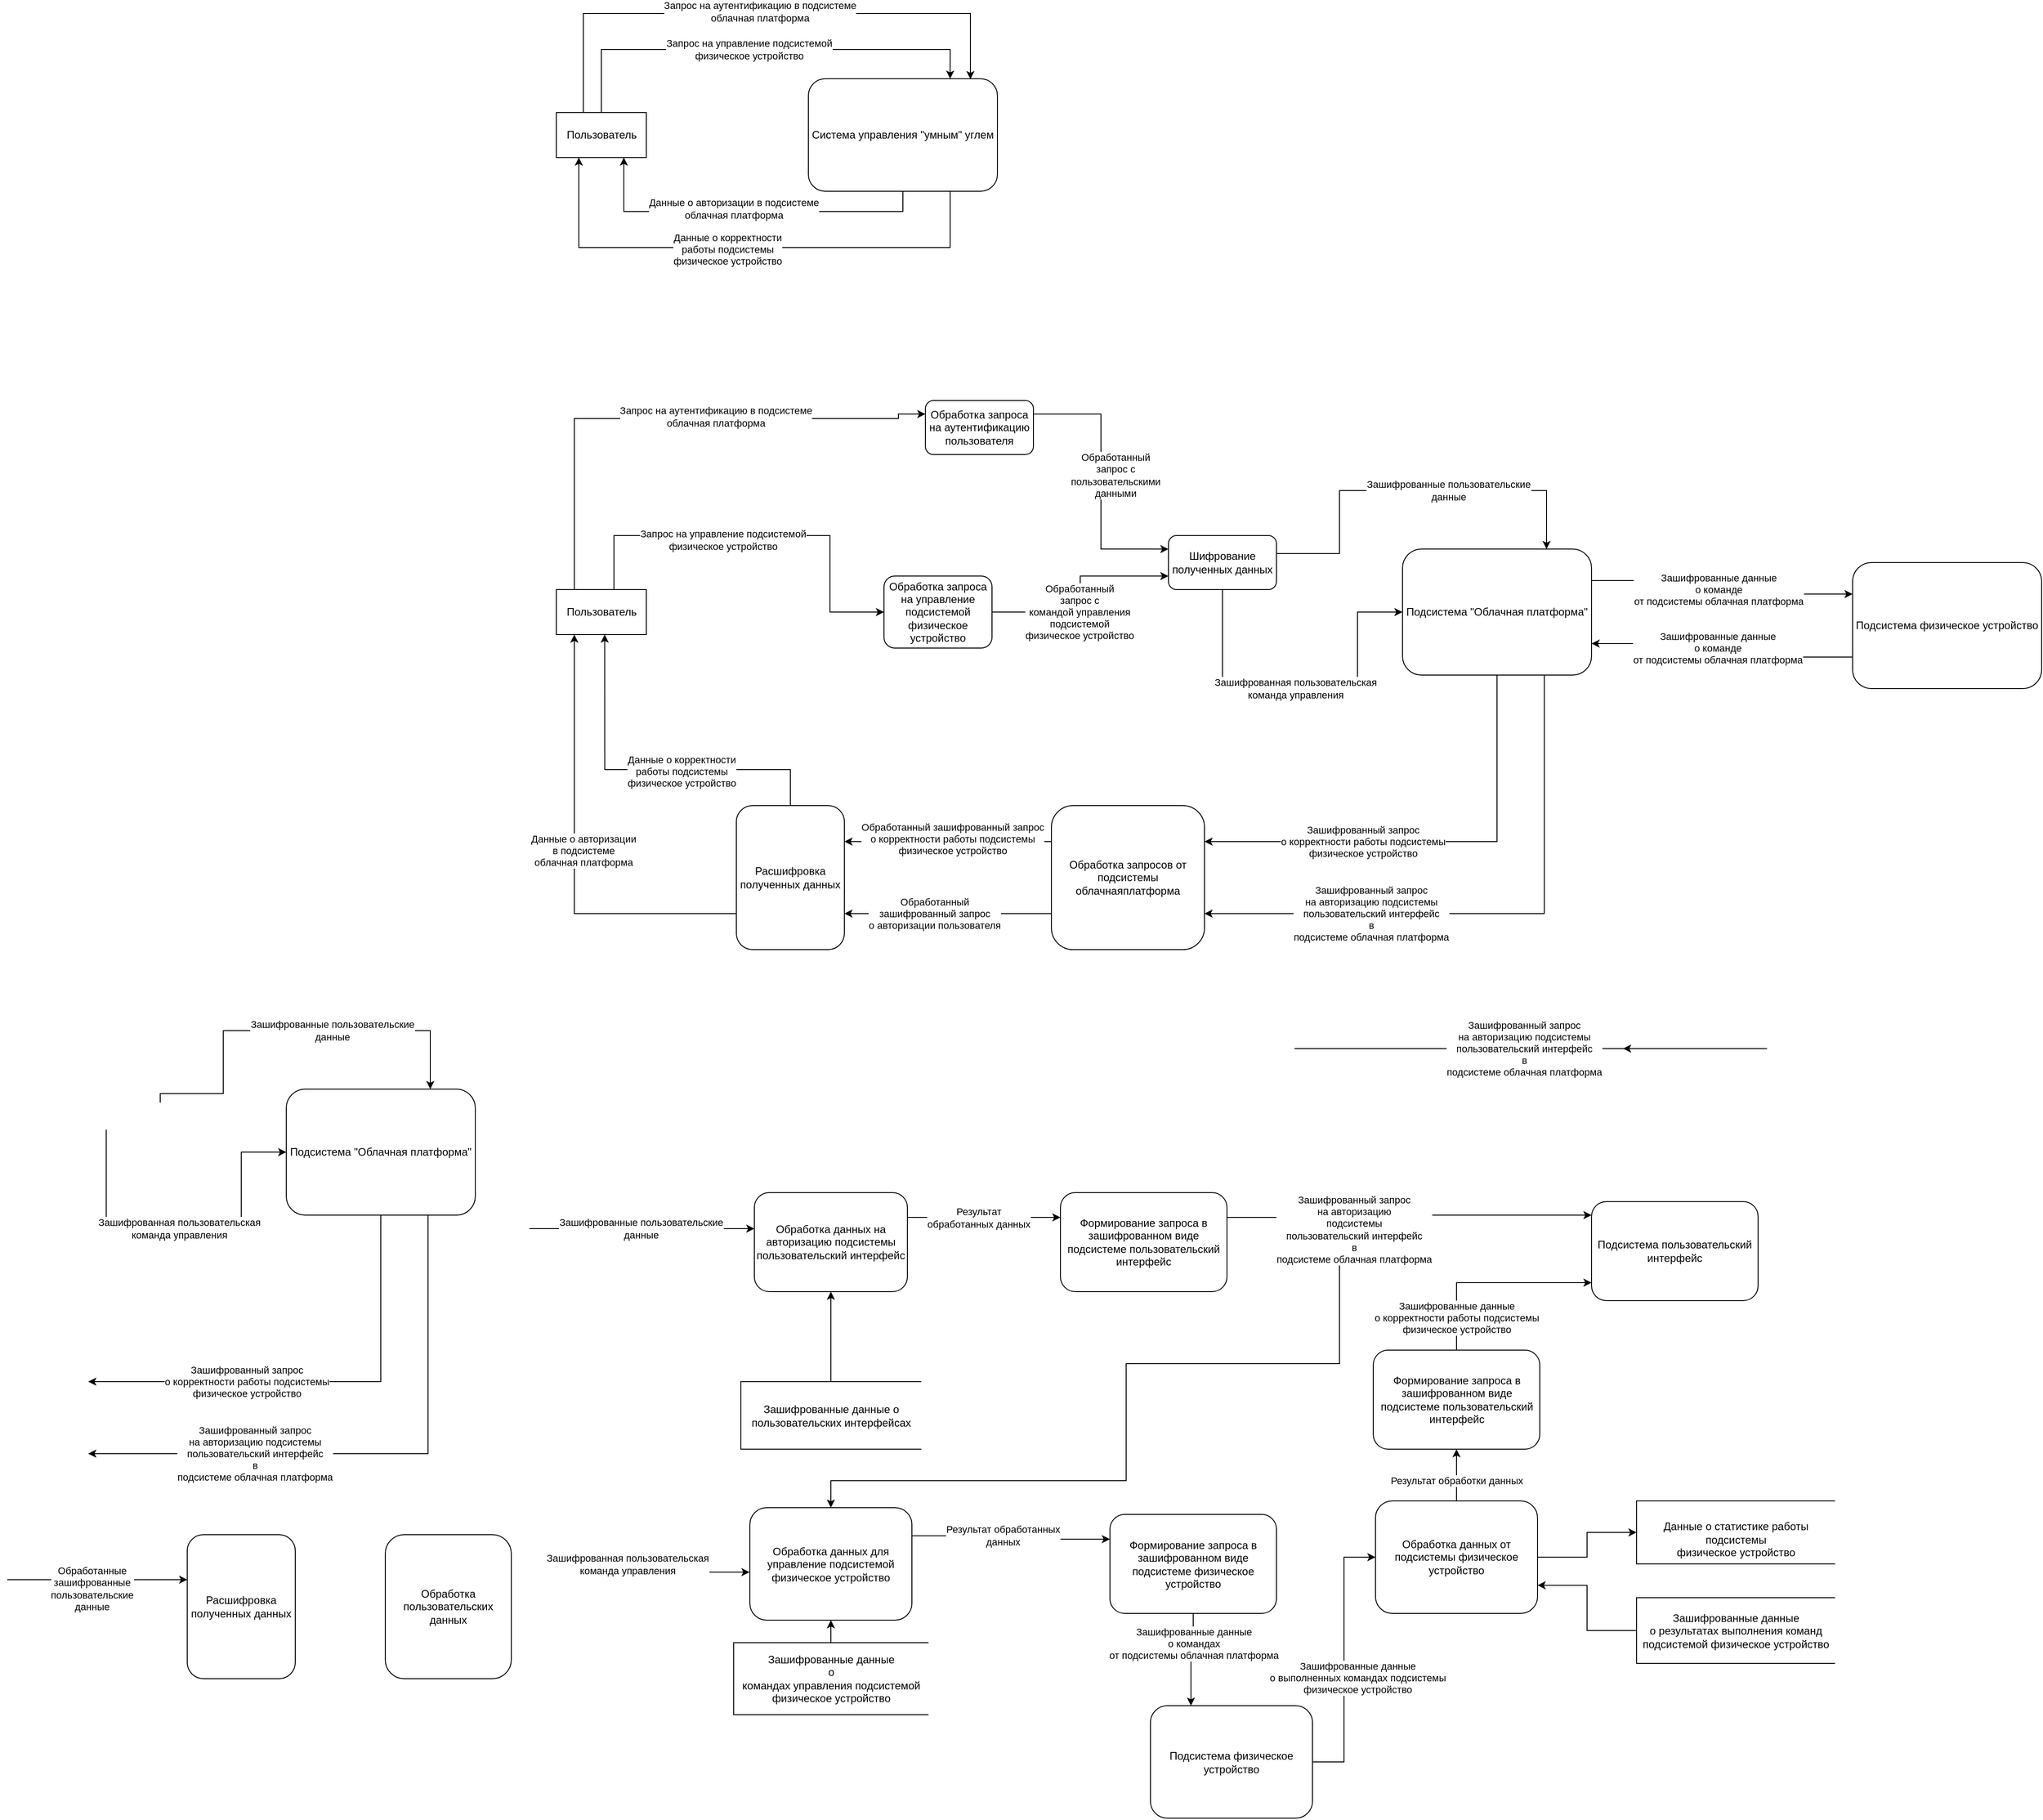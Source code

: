 <mxfile version="15.4.1" type="github">
  <diagram id="vhliZv-0oFF0x9eHAfwW" name="Page-1">
    <mxGraphModel dx="4022" dy="1340" grid="1" gridSize="10" guides="1" tooltips="1" connect="1" arrows="1" fold="1" page="1" pageScale="1" pageWidth="827" pageHeight="1169" math="0" shadow="0">
      <root>
        <mxCell id="0" />
        <mxCell id="1" parent="0" />
        <mxCell id="uNSG5E5gWwTWy8iNkXtj-1" value="Пользователь" style="html=1;dashed=0;whitespace=wrap;" vertex="1" parent="1">
          <mxGeometry x="50" y="220" width="100" height="50" as="geometry" />
        </mxCell>
        <mxCell id="uNSG5E5gWwTWy8iNkXtj-2" value="Система управления &quot;умным&quot; углем" style="rounded=1;whiteSpace=wrap;html=1;" vertex="1" parent="1">
          <mxGeometry x="330" y="182.5" width="210" height="125" as="geometry" />
        </mxCell>
        <mxCell id="uNSG5E5gWwTWy8iNkXtj-3" value="" style="endArrow=classic;html=1;rounded=0;edgeStyle=orthogonalEdgeStyle;exitX=0.5;exitY=0;exitDx=0;exitDy=0;" edge="1" parent="1" source="uNSG5E5gWwTWy8iNkXtj-1">
          <mxGeometry width="50" height="50" relative="1" as="geometry">
            <mxPoint x="210" y="150" as="sourcePoint" />
            <mxPoint x="510" y="183" as="targetPoint" />
            <Array as="points">
              <mxPoint x="80" y="220" />
              <mxPoint x="80" y="110" />
              <mxPoint x="510" y="110" />
              <mxPoint x="510" y="183" />
            </Array>
          </mxGeometry>
        </mxCell>
        <mxCell id="uNSG5E5gWwTWy8iNkXtj-4" value="&lt;div&gt;Запрос на аутентификацию в подсистеме&lt;/div&gt;&lt;div&gt;облачная платформа&lt;br&gt;&lt;/div&gt;" style="edgeLabel;html=1;align=center;verticalAlign=middle;resizable=0;points=[];" vertex="1" connectable="0" parent="uNSG5E5gWwTWy8iNkXtj-3">
          <mxGeometry x="0.028" y="2" relative="1" as="geometry">
            <mxPoint as="offset" />
          </mxGeometry>
        </mxCell>
        <mxCell id="uNSG5E5gWwTWy8iNkXtj-5" value="" style="endArrow=classic;html=1;rounded=0;edgeStyle=orthogonalEdgeStyle;exitX=0.5;exitY=0;exitDx=0;exitDy=0;entryX=0.75;entryY=0;entryDx=0;entryDy=0;" edge="1" parent="1" source="uNSG5E5gWwTWy8iNkXtj-1" target="uNSG5E5gWwTWy8iNkXtj-2">
          <mxGeometry width="50" height="50" relative="1" as="geometry">
            <mxPoint x="180" y="390" as="sourcePoint" />
            <mxPoint x="230" y="340" as="targetPoint" />
            <Array as="points">
              <mxPoint x="100" y="150" />
              <mxPoint x="488" y="150" />
            </Array>
          </mxGeometry>
        </mxCell>
        <mxCell id="uNSG5E5gWwTWy8iNkXtj-6" value="&lt;div&gt;Запрос на управление подсистемой &lt;br&gt;&lt;/div&gt;&lt;div&gt;физическое устройство&lt;br&gt;&lt;/div&gt;" style="edgeLabel;html=1;align=center;verticalAlign=middle;resizable=0;points=[];" vertex="1" connectable="0" parent="uNSG5E5gWwTWy8iNkXtj-5">
          <mxGeometry x="-0.047" relative="1" as="geometry">
            <mxPoint as="offset" />
          </mxGeometry>
        </mxCell>
        <mxCell id="uNSG5E5gWwTWy8iNkXtj-7" value="" style="endArrow=classic;html=1;rounded=0;edgeStyle=orthogonalEdgeStyle;exitX=0.5;exitY=1;exitDx=0;exitDy=0;entryX=0.75;entryY=1;entryDx=0;entryDy=0;" edge="1" parent="1" source="uNSG5E5gWwTWy8iNkXtj-2" target="uNSG5E5gWwTWy8iNkXtj-1">
          <mxGeometry width="50" height="50" relative="1" as="geometry">
            <mxPoint x="230" y="390" as="sourcePoint" />
            <mxPoint x="280" y="340" as="targetPoint" />
            <Array as="points">
              <mxPoint x="435" y="330" />
              <mxPoint x="125" y="330" />
            </Array>
          </mxGeometry>
        </mxCell>
        <mxCell id="uNSG5E5gWwTWy8iNkXtj-8" value="&lt;div&gt;Данные о авторизации в подсистеме&lt;/div&gt;&lt;div&gt;облачная платформа&lt;br&gt; &lt;/div&gt;" style="edgeLabel;html=1;align=center;verticalAlign=middle;resizable=0;points=[];" vertex="1" connectable="0" parent="uNSG5E5gWwTWy8iNkXtj-7">
          <mxGeometry x="0.073" y="-3" relative="1" as="geometry">
            <mxPoint as="offset" />
          </mxGeometry>
        </mxCell>
        <mxCell id="uNSG5E5gWwTWy8iNkXtj-9" value="" style="endArrow=classic;html=1;rounded=0;edgeStyle=orthogonalEdgeStyle;entryX=0.25;entryY=1;entryDx=0;entryDy=0;exitX=0.75;exitY=1;exitDx=0;exitDy=0;" edge="1" parent="1" source="uNSG5E5gWwTWy8iNkXtj-2" target="uNSG5E5gWwTWy8iNkXtj-1">
          <mxGeometry width="50" height="50" relative="1" as="geometry">
            <mxPoint x="300" y="430" as="sourcePoint" />
            <mxPoint x="350" y="380" as="targetPoint" />
            <Array as="points">
              <mxPoint x="488" y="370" />
              <mxPoint x="75" y="370" />
            </Array>
          </mxGeometry>
        </mxCell>
        <mxCell id="uNSG5E5gWwTWy8iNkXtj-10" value="&lt;div&gt;Данные о корректности&lt;/div&gt;&lt;div&gt; работы подсистемы&lt;/div&gt;&lt;div&gt;физическое устройство&lt;br&gt;&lt;/div&gt;" style="edgeLabel;html=1;align=center;verticalAlign=middle;resizable=0;points=[];" vertex="1" connectable="0" parent="uNSG5E5gWwTWy8iNkXtj-9">
          <mxGeometry x="-0.188" y="2" relative="1" as="geometry">
            <mxPoint x="-77" as="offset" />
          </mxGeometry>
        </mxCell>
        <mxCell id="uNSG5E5gWwTWy8iNkXtj-14" value="Пользователь" style="html=1;dashed=0;whitespace=wrap;" vertex="1" parent="1">
          <mxGeometry x="50" y="750" width="100" height="50" as="geometry" />
        </mxCell>
        <mxCell id="uNSG5E5gWwTWy8iNkXtj-16" value="" style="endArrow=classic;html=1;rounded=0;edgeStyle=orthogonalEdgeStyle;exitX=0.5;exitY=0;exitDx=0;exitDy=0;entryX=0;entryY=0.25;entryDx=0;entryDy=0;" edge="1" parent="1" source="uNSG5E5gWwTWy8iNkXtj-14" target="uNSG5E5gWwTWy8iNkXtj-25">
          <mxGeometry width="50" height="50" relative="1" as="geometry">
            <mxPoint x="210" y="680" as="sourcePoint" />
            <mxPoint x="670" y="670" as="targetPoint" />
            <Array as="points">
              <mxPoint x="70" y="750" />
              <mxPoint x="70" y="560" />
              <mxPoint x="430" y="560" />
              <mxPoint x="430" y="555" />
            </Array>
          </mxGeometry>
        </mxCell>
        <mxCell id="uNSG5E5gWwTWy8iNkXtj-17" value="&lt;div&gt;Запрос на аутентификацию в подсистеме&lt;/div&gt;&lt;div&gt;облачная платформа&lt;br&gt;&lt;/div&gt;" style="edgeLabel;html=1;align=center;verticalAlign=middle;resizable=0;points=[];" vertex="1" connectable="0" parent="uNSG5E5gWwTWy8iNkXtj-16">
          <mxGeometry x="0.028" y="2" relative="1" as="geometry">
            <mxPoint x="61" as="offset" />
          </mxGeometry>
        </mxCell>
        <mxCell id="uNSG5E5gWwTWy8iNkXtj-20" value="" style="endArrow=classic;html=1;rounded=0;edgeStyle=orthogonalEdgeStyle;exitX=0;exitY=0.75;exitDx=0;exitDy=0;" edge="1" parent="1" source="uNSG5E5gWwTWy8iNkXtj-35">
          <mxGeometry width="50" height="50" relative="1" as="geometry">
            <mxPoint x="435" y="837.5" as="sourcePoint" />
            <mxPoint x="70" y="800" as="targetPoint" />
            <Array as="points">
              <mxPoint x="70" y="1110" />
            </Array>
          </mxGeometry>
        </mxCell>
        <mxCell id="uNSG5E5gWwTWy8iNkXtj-21" value="&lt;div&gt;Данные о авторизации &lt;br&gt;&lt;/div&gt;&lt;div&gt;в подсистеме&lt;/div&gt;&lt;div&gt;облачная платформа&lt;br&gt; &lt;/div&gt;" style="edgeLabel;html=1;align=center;verticalAlign=middle;resizable=0;points=[];" vertex="1" connectable="0" parent="uNSG5E5gWwTWy8iNkXtj-20">
          <mxGeometry x="0.073" y="-3" relative="1" as="geometry">
            <mxPoint x="7" y="13" as="offset" />
          </mxGeometry>
        </mxCell>
        <mxCell id="uNSG5E5gWwTWy8iNkXtj-25" value="Обработка запроса на аутентификацию пользователя" style="rounded=1;whiteSpace=wrap;html=1;" vertex="1" parent="1">
          <mxGeometry x="460" y="540" width="120" height="60" as="geometry" />
        </mxCell>
        <mxCell id="uNSG5E5gWwTWy8iNkXtj-26" value="Шифрование полученных данных" style="rounded=1;whiteSpace=wrap;html=1;" vertex="1" parent="1">
          <mxGeometry x="730" y="690" width="120" height="60" as="geometry" />
        </mxCell>
        <mxCell id="uNSG5E5gWwTWy8iNkXtj-27" value="" style="endArrow=classic;html=1;rounded=0;edgeStyle=orthogonalEdgeStyle;exitX=1;exitY=0.25;exitDx=0;exitDy=0;entryX=0;entryY=0.25;entryDx=0;entryDy=0;" edge="1" parent="1" source="uNSG5E5gWwTWy8iNkXtj-25" target="uNSG5E5gWwTWy8iNkXtj-26">
          <mxGeometry width="50" height="50" relative="1" as="geometry">
            <mxPoint x="710" y="750" as="sourcePoint" />
            <mxPoint x="710" y="635" as="targetPoint" />
            <Array as="points" />
          </mxGeometry>
        </mxCell>
        <mxCell id="uNSG5E5gWwTWy8iNkXtj-28" value="&lt;div&gt;Обработанный&lt;/div&gt;&lt;div&gt;запрос с &lt;br&gt;&lt;/div&gt;&lt;div&gt;пользовательскими&lt;/div&gt;&lt;div&gt;данными&lt;br&gt;&lt;/div&gt;" style="edgeLabel;html=1;align=center;verticalAlign=middle;resizable=0;points=[];" vertex="1" connectable="0" parent="uNSG5E5gWwTWy8iNkXtj-27">
          <mxGeometry x="-0.323" relative="1" as="geometry">
            <mxPoint x="16" y="41" as="offset" />
          </mxGeometry>
        </mxCell>
        <mxCell id="uNSG5E5gWwTWy8iNkXtj-29" value="Подсистема &quot;Облачная платформа&quot;" style="rounded=1;whiteSpace=wrap;html=1;" vertex="1" parent="1">
          <mxGeometry x="990" y="705" width="210" height="140" as="geometry" />
        </mxCell>
        <mxCell id="uNSG5E5gWwTWy8iNkXtj-30" value="" style="endArrow=classic;html=1;rounded=0;edgeStyle=orthogonalEdgeStyle;exitX=1;exitY=0.5;exitDx=0;exitDy=0;" edge="1" parent="1" source="uNSG5E5gWwTWy8iNkXtj-26" target="uNSG5E5gWwTWy8iNkXtj-29">
          <mxGeometry width="50" height="50" relative="1" as="geometry">
            <mxPoint x="890" y="900" as="sourcePoint" />
            <mxPoint x="940" y="850" as="targetPoint" />
            <Array as="points">
              <mxPoint x="850" y="710" />
              <mxPoint x="920" y="710" />
              <mxPoint x="920" y="640" />
              <mxPoint x="1150" y="640" />
            </Array>
          </mxGeometry>
        </mxCell>
        <mxCell id="uNSG5E5gWwTWy8iNkXtj-31" value="&lt;div&gt;Зашифрованные пользовательские &lt;br&gt;&lt;/div&gt;&lt;div&gt;данные&lt;br&gt;&lt;/div&gt;" style="edgeLabel;html=1;align=center;verticalAlign=middle;resizable=0;points=[];" vertex="1" connectable="0" parent="uNSG5E5gWwTWy8iNkXtj-30">
          <mxGeometry x="-0.274" y="-3" relative="1" as="geometry">
            <mxPoint x="109" y="-3" as="offset" />
          </mxGeometry>
        </mxCell>
        <mxCell id="uNSG5E5gWwTWy8iNkXtj-32" value="&lt;div&gt;Обработка запросов от подсистемы облачнаяплатформа&lt;/div&gt;" style="rounded=1;whiteSpace=wrap;html=1;" vertex="1" parent="1">
          <mxGeometry x="600" y="990" width="170" height="160" as="geometry" />
        </mxCell>
        <mxCell id="uNSG5E5gWwTWy8iNkXtj-33" value="" style="endArrow=classic;html=1;rounded=0;edgeStyle=orthogonalEdgeStyle;exitX=0.75;exitY=1;exitDx=0;exitDy=0;entryX=1;entryY=0.75;entryDx=0;entryDy=0;" edge="1" parent="1" source="uNSG5E5gWwTWy8iNkXtj-29" target="uNSG5E5gWwTWy8iNkXtj-32">
          <mxGeometry width="50" height="50" relative="1" as="geometry">
            <mxPoint x="983.57" y="950.0" as="sourcePoint" />
            <mxPoint x="850" y="1130" as="targetPoint" />
            <Array as="points">
              <mxPoint x="1148" y="1110" />
            </Array>
          </mxGeometry>
        </mxCell>
        <mxCell id="uNSG5E5gWwTWy8iNkXtj-34" value="&lt;div&gt;Зашифрованный запрос &lt;br&gt;&lt;/div&gt;&lt;div&gt;на авторизацию подсистемы&lt;/div&gt;&lt;div&gt;пользовательский интерфейс &lt;br&gt;&lt;/div&gt;&lt;div&gt;в&lt;/div&gt;&lt;div&gt;подсистеме облачная платформа &lt;br&gt;&lt;/div&gt;" style="edgeLabel;html=1;align=center;verticalAlign=middle;resizable=0;points=[];" vertex="1" connectable="0" parent="uNSG5E5gWwTWy8iNkXtj-33">
          <mxGeometry x="0.515" relative="1" as="geometry">
            <mxPoint x="29" as="offset" />
          </mxGeometry>
        </mxCell>
        <mxCell id="uNSG5E5gWwTWy8iNkXtj-35" value="Расшифровка полученных данных" style="rounded=1;whiteSpace=wrap;html=1;" vertex="1" parent="1">
          <mxGeometry x="250" y="990" width="120" height="160" as="geometry" />
        </mxCell>
        <mxCell id="uNSG5E5gWwTWy8iNkXtj-37" value="" style="endArrow=classic;html=1;rounded=0;edgeStyle=orthogonalEdgeStyle;exitX=0;exitY=0.75;exitDx=0;exitDy=0;entryX=1;entryY=0.75;entryDx=0;entryDy=0;" edge="1" parent="1" source="uNSG5E5gWwTWy8iNkXtj-32" target="uNSG5E5gWwTWy8iNkXtj-35">
          <mxGeometry width="50" height="50" relative="1" as="geometry">
            <mxPoint x="515.57" y="1220" as="sourcePoint" />
            <mxPoint x="565.57" y="1170" as="targetPoint" />
            <Array as="points">
              <mxPoint x="480" y="1110" />
              <mxPoint x="480" y="1110" />
            </Array>
          </mxGeometry>
        </mxCell>
        <mxCell id="uNSG5E5gWwTWy8iNkXtj-38" value="Обработанный &lt;br&gt;&lt;div&gt;зашифрованный запрос&lt;br&gt;&lt;/div&gt;о авторизации пользователя" style="edgeLabel;html=1;align=center;verticalAlign=middle;resizable=0;points=[];" vertex="1" connectable="0" parent="uNSG5E5gWwTWy8iNkXtj-37">
          <mxGeometry x="0.317" y="-5" relative="1" as="geometry">
            <mxPoint x="21" y="5" as="offset" />
          </mxGeometry>
        </mxCell>
        <mxCell id="uNSG5E5gWwTWy8iNkXtj-39" value="" style="endArrow=classic;html=1;rounded=0;edgeStyle=orthogonalEdgeStyle;exitX=0.75;exitY=0;exitDx=0;exitDy=0;" edge="1" parent="1">
          <mxGeometry width="50" height="50" relative="1" as="geometry">
            <mxPoint x="114.0" y="750" as="sourcePoint" />
            <mxPoint x="414" y="775" as="targetPoint" />
            <Array as="points">
              <mxPoint x="114" y="690" />
              <mxPoint x="354" y="690" />
              <mxPoint x="354" y="775" />
            </Array>
          </mxGeometry>
        </mxCell>
        <mxCell id="uNSG5E5gWwTWy8iNkXtj-40" value="&lt;div&gt;Запрос на управление подсистемой &lt;br&gt;&lt;/div&gt;&lt;div&gt;физическое устройство&lt;br&gt;&lt;/div&gt;" style="edgeLabel;html=1;align=center;verticalAlign=middle;resizable=0;points=[];" vertex="1" connectable="0" parent="uNSG5E5gWwTWy8iNkXtj-39">
          <mxGeometry x="-0.047" relative="1" as="geometry">
            <mxPoint x="-31" y="5" as="offset" />
          </mxGeometry>
        </mxCell>
        <mxCell id="uNSG5E5gWwTWy8iNkXtj-41" value="Обработка запроса на управление подсистемой физическое устройство" style="rounded=1;whiteSpace=wrap;html=1;" vertex="1" parent="1">
          <mxGeometry x="414" y="735" width="120" height="80" as="geometry" />
        </mxCell>
        <mxCell id="uNSG5E5gWwTWy8iNkXtj-42" value="" style="endArrow=classic;html=1;rounded=0;edgeStyle=orthogonalEdgeStyle;exitX=1;exitY=0.5;exitDx=0;exitDy=0;entryX=0;entryY=0.75;entryDx=0;entryDy=0;" edge="1" parent="1" source="uNSG5E5gWwTWy8iNkXtj-41" target="uNSG5E5gWwTWy8iNkXtj-26">
          <mxGeometry width="50" height="50" relative="1" as="geometry">
            <mxPoint x="680" y="890" as="sourcePoint" />
            <mxPoint x="730" y="840" as="targetPoint" />
          </mxGeometry>
        </mxCell>
        <mxCell id="uNSG5E5gWwTWy8iNkXtj-46" value="&lt;div&gt;Обработанный &lt;br&gt;&lt;/div&gt;&lt;div&gt;запрос с &lt;br&gt;&lt;/div&gt;&lt;div&gt;командой управления&lt;/div&gt;&lt;div&gt;подсистемой&lt;/div&gt;&lt;div&gt;физическое устройство&lt;br&gt;&lt;/div&gt;" style="edgeLabel;html=1;align=center;verticalAlign=middle;resizable=0;points=[];" vertex="1" connectable="0" parent="uNSG5E5gWwTWy8iNkXtj-42">
          <mxGeometry x="-0.37" relative="1" as="geometry">
            <mxPoint x="22" as="offset" />
          </mxGeometry>
        </mxCell>
        <mxCell id="uNSG5E5gWwTWy8iNkXtj-44" value="" style="endArrow=classic;html=1;rounded=0;edgeStyle=orthogonalEdgeStyle;exitX=0.5;exitY=1;exitDx=0;exitDy=0;entryX=0;entryY=0.5;entryDx=0;entryDy=0;" edge="1" parent="1" source="uNSG5E5gWwTWy8iNkXtj-26" target="uNSG5E5gWwTWy8iNkXtj-29">
          <mxGeometry width="50" height="50" relative="1" as="geometry">
            <mxPoint x="640" y="940" as="sourcePoint" />
            <mxPoint x="940" y="925" as="targetPoint" />
            <Array as="points">
              <mxPoint x="790" y="860" />
              <mxPoint x="940" y="860" />
              <mxPoint x="940" y="775" />
            </Array>
          </mxGeometry>
        </mxCell>
        <mxCell id="uNSG5E5gWwTWy8iNkXtj-45" value="&lt;div&gt;Зашифрованная пользовательская&lt;/div&gt;&lt;div&gt;команда управления&lt;br&gt;&lt;/div&gt;" style="edgeLabel;html=1;align=center;verticalAlign=middle;resizable=0;points=[];" vertex="1" connectable="0" parent="uNSG5E5gWwTWy8iNkXtj-44">
          <mxGeometry x="-0.274" y="-3" relative="1" as="geometry">
            <mxPoint x="47" y="-3" as="offset" />
          </mxGeometry>
        </mxCell>
        <mxCell id="uNSG5E5gWwTWy8iNkXtj-47" value="" style="endArrow=classic;html=1;rounded=0;edgeStyle=orthogonalEdgeStyle;exitX=0.5;exitY=1;exitDx=0;exitDy=0;entryX=1;entryY=0.25;entryDx=0;entryDy=0;" edge="1" parent="1" source="uNSG5E5gWwTWy8iNkXtj-29" target="uNSG5E5gWwTWy8iNkXtj-32">
          <mxGeometry width="50" height="50" relative="1" as="geometry">
            <mxPoint x="880" y="990" as="sourcePoint" />
            <mxPoint x="930" y="940" as="targetPoint" />
            <Array as="points">
              <mxPoint x="1095" y="1030" />
            </Array>
          </mxGeometry>
        </mxCell>
        <mxCell id="uNSG5E5gWwTWy8iNkXtj-49" value="&lt;div&gt;Зашифрованный запрос &lt;br&gt;&lt;/div&gt;&lt;div&gt;о корректности работы подсистемы&lt;/div&gt;&lt;div&gt;физическое устройство&lt;br&gt;&lt;/div&gt;" style="edgeLabel;html=1;align=center;verticalAlign=middle;resizable=0;points=[];" vertex="1" connectable="0" parent="uNSG5E5gWwTWy8iNkXtj-47">
          <mxGeometry x="0.311" relative="1" as="geometry">
            <mxPoint as="offset" />
          </mxGeometry>
        </mxCell>
        <mxCell id="uNSG5E5gWwTWy8iNkXtj-50" value="" style="endArrow=classic;html=1;rounded=0;edgeStyle=orthogonalEdgeStyle;exitX=0;exitY=0.25;exitDx=0;exitDy=0;entryX=1;entryY=0.25;entryDx=0;entryDy=0;" edge="1" parent="1" source="uNSG5E5gWwTWy8iNkXtj-32" target="uNSG5E5gWwTWy8iNkXtj-35">
          <mxGeometry width="50" height="50" relative="1" as="geometry">
            <mxPoint x="410" y="970" as="sourcePoint" />
            <mxPoint x="460" y="920" as="targetPoint" />
          </mxGeometry>
        </mxCell>
        <mxCell id="uNSG5E5gWwTWy8iNkXtj-51" value="&lt;div&gt;Обработанный зашифрованный запрос &lt;br&gt;&lt;/div&gt;&lt;div&gt;о корректности работы подсистемы&lt;/div&gt;&lt;div&gt;физическое устройство&lt;br&gt;&lt;/div&gt;" style="edgeLabel;html=1;align=center;verticalAlign=middle;resizable=0;points=[];" vertex="1" connectable="0" parent="uNSG5E5gWwTWy8iNkXtj-50">
          <mxGeometry x="0.144" y="-3" relative="1" as="geometry">
            <mxPoint x="21" as="offset" />
          </mxGeometry>
        </mxCell>
        <mxCell id="uNSG5E5gWwTWy8iNkXtj-52" value="" style="endArrow=classic;html=1;rounded=0;edgeStyle=orthogonalEdgeStyle;entryX=0.25;entryY=1;entryDx=0;entryDy=0;exitX=0.5;exitY=0;exitDx=0;exitDy=0;" edge="1" parent="1" source="uNSG5E5gWwTWy8iNkXtj-35">
          <mxGeometry width="50" height="50" relative="1" as="geometry">
            <mxPoint x="516.25" y="837.5" as="sourcePoint" />
            <mxPoint x="103.75" y="800" as="targetPoint" />
            <Array as="points">
              <mxPoint x="310" y="950" />
              <mxPoint x="104" y="950" />
            </Array>
          </mxGeometry>
        </mxCell>
        <mxCell id="uNSG5E5gWwTWy8iNkXtj-53" value="&lt;div&gt;Данные о корректности&lt;/div&gt;&lt;div&gt; работы подсистемы&lt;/div&gt;&lt;div&gt;физическое устройство&lt;br&gt;&lt;/div&gt;" style="edgeLabel;html=1;align=center;verticalAlign=middle;resizable=0;points=[];" vertex="1" connectable="0" parent="uNSG5E5gWwTWy8iNkXtj-52">
          <mxGeometry x="-0.188" y="2" relative="1" as="geometry">
            <mxPoint as="offset" />
          </mxGeometry>
        </mxCell>
        <mxCell id="uNSG5E5gWwTWy8iNkXtj-54" value="&lt;div&gt;Подсистема физическое устройство&lt;br&gt;&lt;/div&gt;" style="rounded=1;whiteSpace=wrap;html=1;" vertex="1" parent="1">
          <mxGeometry x="1490" y="720" width="210" height="140" as="geometry" />
        </mxCell>
        <mxCell id="uNSG5E5gWwTWy8iNkXtj-55" value="Подсистема &quot;Облачная платформа&quot;" style="rounded=1;whiteSpace=wrap;html=1;" vertex="1" parent="1">
          <mxGeometry x="-250" y="1305" width="210" height="140" as="geometry" />
        </mxCell>
        <mxCell id="uNSG5E5gWwTWy8iNkXtj-56" value="" style="endArrow=classic;html=1;rounded=0;edgeStyle=orthogonalEdgeStyle;exitX=1;exitY=0.5;exitDx=0;exitDy=0;" edge="1" parent="1" target="uNSG5E5gWwTWy8iNkXtj-55">
          <mxGeometry width="50" height="50" relative="1" as="geometry">
            <mxPoint x="-390" y="1320.0" as="sourcePoint" />
            <mxPoint x="-300" y="1450" as="targetPoint" />
            <Array as="points">
              <mxPoint x="-390" y="1310" />
              <mxPoint x="-320" y="1310" />
              <mxPoint x="-320" y="1240" />
              <mxPoint x="-90" y="1240" />
            </Array>
          </mxGeometry>
        </mxCell>
        <mxCell id="uNSG5E5gWwTWy8iNkXtj-57" value="&lt;div&gt;Зашифрованные пользовательские &lt;br&gt;&lt;/div&gt;&lt;div&gt;данные&lt;br&gt;&lt;/div&gt;" style="edgeLabel;html=1;align=center;verticalAlign=middle;resizable=0;points=[];" vertex="1" connectable="0" parent="uNSG5E5gWwTWy8iNkXtj-56">
          <mxGeometry x="-0.274" y="-3" relative="1" as="geometry">
            <mxPoint x="109" y="-3" as="offset" />
          </mxGeometry>
        </mxCell>
        <mxCell id="uNSG5E5gWwTWy8iNkXtj-58" value="" style="endArrow=classic;html=1;rounded=0;edgeStyle=orthogonalEdgeStyle;exitX=0.75;exitY=1;exitDx=0;exitDy=0;entryX=1;entryY=0.75;entryDx=0;entryDy=0;" edge="1" parent="1" source="uNSG5E5gWwTWy8iNkXtj-55">
          <mxGeometry width="50" height="50" relative="1" as="geometry">
            <mxPoint x="-256.43" y="1550.0" as="sourcePoint" />
            <mxPoint x="-470" y="1710.0" as="targetPoint" />
            <Array as="points">
              <mxPoint x="-92" y="1710" />
            </Array>
          </mxGeometry>
        </mxCell>
        <mxCell id="uNSG5E5gWwTWy8iNkXtj-59" value="&lt;div&gt;Зашифрованный запрос &lt;br&gt;&lt;/div&gt;&lt;div&gt;на авторизацию подсистемы&lt;/div&gt;&lt;div&gt;пользовательский интерфейс &lt;br&gt;&lt;/div&gt;&lt;div&gt;в&lt;/div&gt;&lt;div&gt;подсистеме облачная платформа &lt;br&gt;&lt;/div&gt;" style="edgeLabel;html=1;align=center;verticalAlign=middle;resizable=0;points=[];" vertex="1" connectable="0" parent="uNSG5E5gWwTWy8iNkXtj-58">
          <mxGeometry x="0.515" relative="1" as="geometry">
            <mxPoint x="29" as="offset" />
          </mxGeometry>
        </mxCell>
        <mxCell id="uNSG5E5gWwTWy8iNkXtj-60" value="" style="endArrow=classic;html=1;rounded=0;edgeStyle=orthogonalEdgeStyle;exitX=0.5;exitY=1;exitDx=0;exitDy=0;entryX=0;entryY=0.5;entryDx=0;entryDy=0;" edge="1" parent="1" target="uNSG5E5gWwTWy8iNkXtj-55">
          <mxGeometry width="50" height="50" relative="1" as="geometry">
            <mxPoint x="-450" y="1350.0" as="sourcePoint" />
            <mxPoint x="-300" y="1525" as="targetPoint" />
            <Array as="points">
              <mxPoint x="-450" y="1460" />
              <mxPoint x="-300" y="1460" />
              <mxPoint x="-300" y="1375" />
            </Array>
          </mxGeometry>
        </mxCell>
        <mxCell id="uNSG5E5gWwTWy8iNkXtj-61" value="&lt;div&gt;Зашифрованная пользовательская&lt;/div&gt;&lt;div&gt;команда управления&lt;br&gt;&lt;/div&gt;" style="edgeLabel;html=1;align=center;verticalAlign=middle;resizable=0;points=[];" vertex="1" connectable="0" parent="uNSG5E5gWwTWy8iNkXtj-60">
          <mxGeometry x="-0.274" y="-3" relative="1" as="geometry">
            <mxPoint x="47" y="-3" as="offset" />
          </mxGeometry>
        </mxCell>
        <mxCell id="uNSG5E5gWwTWy8iNkXtj-62" value="" style="endArrow=classic;html=1;rounded=0;edgeStyle=orthogonalEdgeStyle;exitX=0.5;exitY=1;exitDx=0;exitDy=0;entryX=1;entryY=0.25;entryDx=0;entryDy=0;" edge="1" parent="1" source="uNSG5E5gWwTWy8iNkXtj-55">
          <mxGeometry width="50" height="50" relative="1" as="geometry">
            <mxPoint x="-360" y="1590" as="sourcePoint" />
            <mxPoint x="-470" y="1630.0" as="targetPoint" />
            <Array as="points">
              <mxPoint x="-145" y="1630" />
            </Array>
          </mxGeometry>
        </mxCell>
        <mxCell id="uNSG5E5gWwTWy8iNkXtj-63" value="&lt;div&gt;Зашифрованный запрос &lt;br&gt;&lt;/div&gt;&lt;div&gt;о корректности работы подсистемы&lt;/div&gt;&lt;div&gt;физическое устройство&lt;br&gt;&lt;/div&gt;" style="edgeLabel;html=1;align=center;verticalAlign=middle;resizable=0;points=[];" vertex="1" connectable="0" parent="uNSG5E5gWwTWy8iNkXtj-62">
          <mxGeometry x="0.311" relative="1" as="geometry">
            <mxPoint as="offset" />
          </mxGeometry>
        </mxCell>
        <mxCell id="uNSG5E5gWwTWy8iNkXtj-64" value="&lt;div&gt;Обработка данных на авторизацию подсистемы&lt;/div&gt;&lt;div&gt;пользовательский интерфейс&lt;br&gt;&lt;/div&gt;" style="rounded=1;whiteSpace=wrap;html=1;" vertex="1" parent="1">
          <mxGeometry x="270" y="1420" width="170" height="110" as="geometry" />
        </mxCell>
        <mxCell id="uNSG5E5gWwTWy8iNkXtj-65" value="" style="endArrow=classic;html=1;rounded=0;edgeStyle=orthogonalEdgeStyle;" edge="1" parent="1">
          <mxGeometry width="50" height="50" relative="1" as="geometry">
            <mxPoint x="20" y="1460" as="sourcePoint" />
            <mxPoint x="270" y="1460" as="targetPoint" />
            <Array as="points">
              <mxPoint x="80" y="1460" />
              <mxPoint x="270" y="1460" />
            </Array>
          </mxGeometry>
        </mxCell>
        <mxCell id="uNSG5E5gWwTWy8iNkXtj-66" value="&lt;div&gt;Зашифрованные пользовательские &lt;br&gt;&lt;/div&gt;&lt;div&gt;данные&lt;br&gt;&lt;/div&gt;" style="edgeLabel;html=1;align=center;verticalAlign=middle;resizable=0;points=[];" vertex="1" connectable="0" parent="uNSG5E5gWwTWy8iNkXtj-65">
          <mxGeometry x="-0.159" y="-3" relative="1" as="geometry">
            <mxPoint x="19" y="-3" as="offset" />
          </mxGeometry>
        </mxCell>
        <mxCell id="uNSG5E5gWwTWy8iNkXtj-67" value="Расшифровка полученных данных" style="rounded=1;whiteSpace=wrap;html=1;" vertex="1" parent="1">
          <mxGeometry x="-360" y="1800" width="120" height="160" as="geometry" />
        </mxCell>
        <mxCell id="uNSG5E5gWwTWy8iNkXtj-68" value="" style="endArrow=classic;html=1;rounded=0;edgeStyle=orthogonalEdgeStyle;" edge="1" parent="1">
          <mxGeometry width="50" height="50" relative="1" as="geometry">
            <mxPoint x="-560" y="1850" as="sourcePoint" />
            <mxPoint x="-360" y="1850" as="targetPoint" />
            <Array as="points">
              <mxPoint x="-500" y="1850" />
              <mxPoint x="-310" y="1850" />
            </Array>
          </mxGeometry>
        </mxCell>
        <mxCell id="uNSG5E5gWwTWy8iNkXtj-69" value="&lt;div&gt;Обработанные&lt;/div&gt;&lt;div&gt;зашифрованные &lt;br&gt;&lt;/div&gt;&lt;div&gt;пользовательские &lt;/div&gt;&lt;div&gt;данные&lt;br&gt;&lt;/div&gt;" style="edgeLabel;html=1;align=center;verticalAlign=middle;resizable=0;points=[];" vertex="1" connectable="0" parent="uNSG5E5gWwTWy8iNkXtj-68">
          <mxGeometry x="-0.159" y="-3" relative="1" as="geometry">
            <mxPoint x="10" y="7" as="offset" />
          </mxGeometry>
        </mxCell>
        <mxCell id="uNSG5E5gWwTWy8iNkXtj-70" value="Обработка пользовательских данных" style="rounded=1;whiteSpace=wrap;html=1;" vertex="1" parent="1">
          <mxGeometry x="-140" y="1800" width="140" height="160" as="geometry" />
        </mxCell>
        <mxCell id="uNSG5E5gWwTWy8iNkXtj-72" value="&lt;div&gt;Зашифрованные данные о &lt;br&gt;&lt;/div&gt;&lt;div&gt;пользовательских интерфейсах&lt;br&gt;&lt;/div&gt;" style="html=1;dashed=0;whitespace=wrap;shape=partialRectangle;right=0;" vertex="1" parent="1">
          <mxGeometry x="255" y="1630" width="200" height="75" as="geometry" />
        </mxCell>
        <mxCell id="uNSG5E5gWwTWy8iNkXtj-76" value="&lt;div&gt;Формирование запроса в зашифрованном виде подсистеме пользовательский интерфейс&lt;/div&gt;" style="rounded=1;whiteSpace=wrap;html=1;" vertex="1" parent="1">
          <mxGeometry x="610" y="1420" width="185" height="110" as="geometry" />
        </mxCell>
        <mxCell id="uNSG5E5gWwTWy8iNkXtj-77" value="" style="endArrow=classic;html=1;rounded=0;edgeStyle=orthogonalEdgeStyle;exitX=1;exitY=0.25;exitDx=0;exitDy=0;entryX=0;entryY=0.25;entryDx=0;entryDy=0;" edge="1" parent="1" source="uNSG5E5gWwTWy8iNkXtj-64" target="uNSG5E5gWwTWy8iNkXtj-76">
          <mxGeometry width="50" height="50" relative="1" as="geometry">
            <mxPoint x="695" y="1680" as="sourcePoint" />
            <mxPoint x="745" y="1630" as="targetPoint" />
          </mxGeometry>
        </mxCell>
        <mxCell id="uNSG5E5gWwTWy8iNkXtj-78" value="&lt;div&gt;Результат&lt;/div&gt;&lt;div&gt;обработанных данных&lt;/div&gt;" style="edgeLabel;html=1;align=center;verticalAlign=middle;resizable=0;points=[];" vertex="1" connectable="0" parent="uNSG5E5gWwTWy8iNkXtj-77">
          <mxGeometry x="-0.291" relative="1" as="geometry">
            <mxPoint x="18" as="offset" />
          </mxGeometry>
        </mxCell>
        <mxCell id="uNSG5E5gWwTWy8iNkXtj-79" value="" style="endArrow=classic;html=1;rounded=0;edgeStyle=orthogonalEdgeStyle;exitX=1;exitY=0.5;exitDx=0;exitDy=0;" edge="1" parent="1">
          <mxGeometry width="50" height="50" relative="1" as="geometry">
            <mxPoint x="870" y="1260" as="sourcePoint" />
            <mxPoint x="1235" y="1260" as="targetPoint" />
            <Array as="points">
              <mxPoint x="1395" y="1260" />
            </Array>
          </mxGeometry>
        </mxCell>
        <mxCell id="uNSG5E5gWwTWy8iNkXtj-80" value="&lt;div&gt;Зашифрованный запрос &lt;br&gt;&lt;/div&gt;&lt;div&gt;на авторизацию подсистемы&lt;/div&gt;&lt;div&gt;пользовательский интерфейс &lt;br&gt;&lt;/div&gt;&lt;div&gt;в&lt;/div&gt;&lt;div&gt;подсистеме облачная платформа &lt;br&gt;&lt;/div&gt;" style="edgeLabel;html=1;align=center;verticalAlign=middle;resizable=0;points=[];" vertex="1" connectable="0" parent="uNSG5E5gWwTWy8iNkXtj-79">
          <mxGeometry x="0.515" relative="1" as="geometry">
            <mxPoint x="-264" as="offset" />
          </mxGeometry>
        </mxCell>
        <mxCell id="uNSG5E5gWwTWy8iNkXtj-83" value="&lt;div&gt;Зашифрованные данные&lt;/div&gt;&lt;div&gt;о&lt;/div&gt;&lt;div&gt;командах управления подсистемой&lt;/div&gt;&lt;div&gt;физическое устройство&lt;br&gt;&lt;/div&gt;" style="html=1;dashed=0;whitespace=wrap;shape=partialRectangle;right=0;" vertex="1" parent="1">
          <mxGeometry x="247" y="1920" width="216" height="80" as="geometry" />
        </mxCell>
        <mxCell id="uNSG5E5gWwTWy8iNkXtj-85" value="" style="endArrow=classic;html=1;rounded=0;edgeStyle=orthogonalEdgeStyle;exitX=0.5;exitY=0;exitDx=0;exitDy=0;entryX=0.5;entryY=1;entryDx=0;entryDy=0;" edge="1" parent="1" source="uNSG5E5gWwTWy8iNkXtj-72" target="uNSG5E5gWwTWy8iNkXtj-64">
          <mxGeometry width="50" height="50" relative="1" as="geometry">
            <mxPoint x="640" y="1730" as="sourcePoint" />
            <mxPoint x="690" y="1680" as="targetPoint" />
          </mxGeometry>
        </mxCell>
        <mxCell id="uNSG5E5gWwTWy8iNkXtj-86" value="&lt;div&gt;Обработка данных для управление подсистемой физическое устройство&lt;br&gt;&lt;/div&gt;" style="rounded=1;whiteSpace=wrap;html=1;" vertex="1" parent="1">
          <mxGeometry x="265" y="1770" width="180" height="125" as="geometry" />
        </mxCell>
        <mxCell id="uNSG5E5gWwTWy8iNkXtj-89" value="" style="endArrow=classic;startArrow=classic;html=1;rounded=0;edgeStyle=orthogonalEdgeStyle;entryX=0.5;entryY=0;entryDx=0;entryDy=0;" edge="1" parent="1" target="uNSG5E5gWwTWy8iNkXtj-86">
          <mxGeometry width="50" height="50" relative="1" as="geometry">
            <mxPoint x="1200" y="1445" as="sourcePoint" />
            <mxPoint x="920" y="1675" as="targetPoint" />
            <Array as="points">
              <mxPoint x="920" y="1445" />
              <mxPoint x="920" y="1610" />
              <mxPoint x="683" y="1610" />
              <mxPoint x="683" y="1740" />
              <mxPoint x="355" y="1740" />
            </Array>
          </mxGeometry>
        </mxCell>
        <mxCell id="uNSG5E5gWwTWy8iNkXtj-91" value="" style="endArrow=none;html=1;rounded=0;edgeStyle=orthogonalEdgeStyle;exitX=1;exitY=0.25;exitDx=0;exitDy=0;" edge="1" parent="1" source="uNSG5E5gWwTWy8iNkXtj-76">
          <mxGeometry width="50" height="50" relative="1" as="geometry">
            <mxPoint x="800" y="1450" as="sourcePoint" />
            <mxPoint x="970" y="1450" as="targetPoint" />
          </mxGeometry>
        </mxCell>
        <mxCell id="uNSG5E5gWwTWy8iNkXtj-92" value="&lt;div&gt;Зашифрованный запрос &lt;br&gt;&lt;/div&gt;&lt;div&gt;на авторизацию &lt;br&gt;&lt;/div&gt;&lt;div&gt;подсистемы&lt;/div&gt;&lt;div&gt;пользовательский интерфейс &lt;br&gt;&lt;/div&gt;&lt;div&gt;в&lt;/div&gt;&lt;div&gt;подсистеме облачная платформа &lt;br&gt;&lt;/div&gt;" style="edgeLabel;html=1;align=center;verticalAlign=middle;resizable=0;points=[];" vertex="1" connectable="0" parent="uNSG5E5gWwTWy8iNkXtj-91">
          <mxGeometry x="0.227" y="1" relative="1" as="geometry">
            <mxPoint x="35" y="11" as="offset" />
          </mxGeometry>
        </mxCell>
        <mxCell id="uNSG5E5gWwTWy8iNkXtj-93" value="" style="endArrow=classic;html=1;rounded=0;edgeStyle=orthogonalEdgeStyle;entryX=-0.002;entryY=0.573;entryDx=0;entryDy=0;entryPerimeter=0;" edge="1" parent="1" target="uNSG5E5gWwTWy8iNkXtj-86">
          <mxGeometry width="50" height="50" relative="1" as="geometry">
            <mxPoint x="40" y="1830" as="sourcePoint" />
            <mxPoint x="900" y="1920" as="targetPoint" />
            <Array as="points">
              <mxPoint x="40" y="1842" />
            </Array>
          </mxGeometry>
        </mxCell>
        <mxCell id="uNSG5E5gWwTWy8iNkXtj-94" value="&lt;div&gt;Зашифрованная пользовательская&lt;/div&gt;&lt;div&gt;команда управления&lt;br&gt;&lt;/div&gt;" style="edgeLabel;html=1;align=center;verticalAlign=middle;resizable=0;points=[];" vertex="1" connectable="0" parent="uNSG5E5gWwTWy8iNkXtj-93">
          <mxGeometry x="-0.799" y="2" relative="1" as="geometry">
            <mxPoint x="77" y="-7" as="offset" />
          </mxGeometry>
        </mxCell>
        <mxCell id="uNSG5E5gWwTWy8iNkXtj-95" value="" style="endArrow=classic;html=1;rounded=0;edgeStyle=orthogonalEdgeStyle;exitX=0.5;exitY=0;exitDx=0;exitDy=0;entryX=0.5;entryY=1;entryDx=0;entryDy=0;" edge="1" parent="1" source="uNSG5E5gWwTWy8iNkXtj-83" target="uNSG5E5gWwTWy8iNkXtj-86">
          <mxGeometry width="50" height="50" relative="1" as="geometry">
            <mxPoint x="815" y="1880" as="sourcePoint" />
            <mxPoint x="865" y="1830" as="targetPoint" />
          </mxGeometry>
        </mxCell>
        <mxCell id="uNSG5E5gWwTWy8iNkXtj-97" value="&lt;div&gt;Подсистема физическое устройство&lt;br&gt;&lt;/div&gt;" style="rounded=1;whiteSpace=wrap;html=1;" vertex="1" parent="1">
          <mxGeometry x="710" y="1990" width="180" height="125" as="geometry" />
        </mxCell>
        <mxCell id="uNSG5E5gWwTWy8iNkXtj-98" value="" style="endArrow=classic;html=1;rounded=0;edgeStyle=orthogonalEdgeStyle;exitX=1;exitY=0.25;exitDx=0;exitDy=0;entryX=0;entryY=0.25;entryDx=0;entryDy=0;" edge="1" parent="1" source="uNSG5E5gWwTWy8iNkXtj-86" target="uNSG5E5gWwTWy8iNkXtj-101">
          <mxGeometry width="50" height="50" relative="1" as="geometry">
            <mxPoint x="990" y="1780" as="sourcePoint" />
            <mxPoint x="600" y="1860" as="targetPoint" />
          </mxGeometry>
        </mxCell>
        <mxCell id="uNSG5E5gWwTWy8iNkXtj-100" value="&lt;div&gt;Результат обработанных &lt;br&gt;&lt;/div&gt;&lt;div&gt;данных&lt;br&gt;&lt;/div&gt;" style="edgeLabel;html=1;align=center;verticalAlign=middle;resizable=0;points=[];" vertex="1" connectable="0" parent="uNSG5E5gWwTWy8iNkXtj-98">
          <mxGeometry x="-0.248" y="-3" relative="1" as="geometry">
            <mxPoint x="17" y="-4" as="offset" />
          </mxGeometry>
        </mxCell>
        <mxCell id="uNSG5E5gWwTWy8iNkXtj-101" value="&lt;div&gt;Формирование запроса в зашифрованном виде подсистеме физическое устройство&lt;br&gt;&lt;/div&gt;" style="rounded=1;whiteSpace=wrap;html=1;" vertex="1" parent="1">
          <mxGeometry x="665" y="1777.5" width="185" height="110" as="geometry" />
        </mxCell>
        <mxCell id="uNSG5E5gWwTWy8iNkXtj-102" value="" style="endArrow=classic;html=1;rounded=0;edgeStyle=orthogonalEdgeStyle;entryX=0.25;entryY=0;entryDx=0;entryDy=0;exitX=0.5;exitY=1;exitDx=0;exitDy=0;" edge="1" parent="1" source="uNSG5E5gWwTWy8iNkXtj-101" target="uNSG5E5gWwTWy8iNkXtj-97">
          <mxGeometry width="50" height="50" relative="1" as="geometry">
            <mxPoint x="1008" y="1770" as="sourcePoint" />
            <mxPoint x="1360" y="1810" as="targetPoint" />
          </mxGeometry>
        </mxCell>
        <mxCell id="uNSG5E5gWwTWy8iNkXtj-103" value="&lt;div&gt;Зашифрованные данные &lt;br&gt;&lt;/div&gt;&lt;div&gt;о командах&lt;/div&gt;&lt;div&gt;от подсистемы облачная платформа&lt;br&gt;&lt;/div&gt;" style="edgeLabel;html=1;align=center;verticalAlign=middle;resizable=0;points=[];" vertex="1" connectable="0" parent="uNSG5E5gWwTWy8iNkXtj-102">
          <mxGeometry x="-0.258" y="-1" relative="1" as="geometry">
            <mxPoint x="1" y="-6" as="offset" />
          </mxGeometry>
        </mxCell>
        <mxCell id="uNSG5E5gWwTWy8iNkXtj-104" value="" style="endArrow=classic;html=1;rounded=0;edgeStyle=orthogonalEdgeStyle;exitX=1;exitY=0.25;exitDx=0;exitDy=0;entryX=0;entryY=0.25;entryDx=0;entryDy=0;" edge="1" parent="1" source="uNSG5E5gWwTWy8iNkXtj-29" target="uNSG5E5gWwTWy8iNkXtj-54">
          <mxGeometry width="50" height="50" relative="1" as="geometry">
            <mxPoint x="1300" y="940" as="sourcePoint" />
            <mxPoint x="1350" y="890" as="targetPoint" />
          </mxGeometry>
        </mxCell>
        <mxCell id="uNSG5E5gWwTWy8iNkXtj-105" value="&lt;div&gt;Зашифрованные данные &lt;br&gt;&lt;/div&gt;&lt;div&gt;о команде&lt;/div&gt;&lt;div&gt;от подсистемы облачная платформа&lt;br&gt;&lt;/div&gt;" style="edgeLabel;html=1;align=center;verticalAlign=middle;resizable=0;points=[];" vertex="1" connectable="0" parent="uNSG5E5gWwTWy8iNkXtj-104">
          <mxGeometry x="-0.223" y="1" relative="1" as="geometry">
            <mxPoint x="22" y="11" as="offset" />
          </mxGeometry>
        </mxCell>
        <mxCell id="uNSG5E5gWwTWy8iNkXtj-106" value="" style="endArrow=classic;html=1;rounded=0;edgeStyle=orthogonalEdgeStyle;exitX=0;exitY=0.75;exitDx=0;exitDy=0;entryX=1;entryY=0.75;entryDx=0;entryDy=0;" edge="1" parent="1" source="uNSG5E5gWwTWy8iNkXtj-54" target="uNSG5E5gWwTWy8iNkXtj-29">
          <mxGeometry width="50" height="50" relative="1" as="geometry">
            <mxPoint x="1290" y="940" as="sourcePoint" />
            <mxPoint x="1340" y="890" as="targetPoint" />
          </mxGeometry>
        </mxCell>
        <mxCell id="uNSG5E5gWwTWy8iNkXtj-107" value="&lt;div&gt;Зашифрованные данные &lt;br&gt;&lt;/div&gt;&lt;div&gt;о команде&lt;/div&gt;&lt;div&gt;от подсистемы облачная платформа&lt;br&gt;&lt;/div&gt;" style="edgeLabel;html=1;align=center;verticalAlign=middle;resizable=0;points=[];" vertex="1" connectable="0" parent="uNSG5E5gWwTWy8iNkXtj-106">
          <mxGeometry x="0.248" y="1" relative="1" as="geometry">
            <mxPoint x="25" y="4" as="offset" />
          </mxGeometry>
        </mxCell>
        <mxCell id="uNSG5E5gWwTWy8iNkXtj-108" value="&lt;div&gt;Обработка данных от подсистемы физическое устройство&lt;br&gt;&lt;/div&gt;" style="rounded=1;whiteSpace=wrap;html=1;" vertex="1" parent="1">
          <mxGeometry x="960" y="1762.5" width="180" height="125" as="geometry" />
        </mxCell>
        <mxCell id="uNSG5E5gWwTWy8iNkXtj-109" value="" style="endArrow=classic;html=1;rounded=0;edgeStyle=orthogonalEdgeStyle;exitX=1;exitY=0.5;exitDx=0;exitDy=0;entryX=0;entryY=0.5;entryDx=0;entryDy=0;" edge="1" parent="1" source="uNSG5E5gWwTWy8iNkXtj-97" target="uNSG5E5gWwTWy8iNkXtj-108">
          <mxGeometry width="50" height="50" relative="1" as="geometry">
            <mxPoint x="920" y="1750" as="sourcePoint" />
            <mxPoint x="970" y="1700" as="targetPoint" />
          </mxGeometry>
        </mxCell>
        <mxCell id="uNSG5E5gWwTWy8iNkXtj-115" value="&lt;div&gt;Зашифрованные данные &lt;br&gt;&lt;/div&gt;&lt;div&gt;о выполненных командах подсистемы&lt;br&gt;&lt;/div&gt;&lt;div&gt;физическое устройство&lt;br&gt;&lt;/div&gt;" style="edgeLabel;html=1;align=center;verticalAlign=middle;resizable=0;points=[];" vertex="1" connectable="0" parent="uNSG5E5gWwTWy8iNkXtj-109">
          <mxGeometry x="-0.121" y="-2" relative="1" as="geometry">
            <mxPoint x="13" y="2" as="offset" />
          </mxGeometry>
        </mxCell>
        <mxCell id="uNSG5E5gWwTWy8iNkXtj-110" value="&lt;div&gt;Зашифрованные данные &lt;br&gt;&lt;/div&gt;&lt;div&gt;о результатах выполнения команд&lt;/div&gt;&lt;div&gt;подсистемой физическое устройство&lt;/div&gt;" style="html=1;dashed=0;whitespace=wrap;shape=partialRectangle;right=0;" vertex="1" parent="1">
          <mxGeometry x="1250" y="1870" width="220" height="73" as="geometry" />
        </mxCell>
        <mxCell id="uNSG5E5gWwTWy8iNkXtj-111" value="&lt;br&gt;&lt;div&gt;Данные о статистике работы &lt;br&gt;&lt;/div&gt;&lt;div&gt;подсистемы&lt;/div&gt;&lt;div&gt;физическое устройство&lt;br&gt;&lt;/div&gt;" style="html=1;dashed=0;whitespace=wrap;shape=partialRectangle;right=0;" vertex="1" parent="1">
          <mxGeometry x="1250" y="1762.5" width="220" height="70" as="geometry" />
        </mxCell>
        <mxCell id="uNSG5E5gWwTWy8iNkXtj-113" value="" style="endArrow=classic;html=1;rounded=0;edgeStyle=orthogonalEdgeStyle;exitX=0;exitY=0.5;exitDx=0;exitDy=0;entryX=1;entryY=0.75;entryDx=0;entryDy=0;" edge="1" parent="1" source="uNSG5E5gWwTWy8iNkXtj-110" target="uNSG5E5gWwTWy8iNkXtj-108">
          <mxGeometry width="50" height="50" relative="1" as="geometry">
            <mxPoint x="1190" y="2010" as="sourcePoint" />
            <mxPoint x="1240" y="1960" as="targetPoint" />
          </mxGeometry>
        </mxCell>
        <mxCell id="uNSG5E5gWwTWy8iNkXtj-114" value="" style="endArrow=classic;html=1;rounded=0;edgeStyle=orthogonalEdgeStyle;exitX=1;exitY=0.5;exitDx=0;exitDy=0;entryX=0;entryY=0.5;entryDx=0;entryDy=0;" edge="1" parent="1" source="uNSG5E5gWwTWy8iNkXtj-108" target="uNSG5E5gWwTWy8iNkXtj-111">
          <mxGeometry width="50" height="50" relative="1" as="geometry">
            <mxPoint x="1280" y="1700" as="sourcePoint" />
            <mxPoint x="1330" y="1650" as="targetPoint" />
          </mxGeometry>
        </mxCell>
        <mxCell id="uNSG5E5gWwTWy8iNkXtj-116" value="&lt;div&gt;Формирование запроса в зашифрованном виде подсистеме пользовательский интерфейс&lt;/div&gt;" style="rounded=1;whiteSpace=wrap;html=1;" vertex="1" parent="1">
          <mxGeometry x="957.5" y="1595" width="185" height="110" as="geometry" />
        </mxCell>
        <mxCell id="uNSG5E5gWwTWy8iNkXtj-117" value="" style="endArrow=classic;html=1;rounded=0;edgeStyle=orthogonalEdgeStyle;exitX=0.5;exitY=0;exitDx=0;exitDy=0;entryX=0.5;entryY=1;entryDx=0;entryDy=0;" edge="1" parent="1" source="uNSG5E5gWwTWy8iNkXtj-108" target="uNSG5E5gWwTWy8iNkXtj-116">
          <mxGeometry width="50" height="50" relative="1" as="geometry">
            <mxPoint x="1250" y="1700" as="sourcePoint" />
            <mxPoint x="1300" y="1650" as="targetPoint" />
          </mxGeometry>
        </mxCell>
        <mxCell id="uNSG5E5gWwTWy8iNkXtj-118" value="Результат обработки данных" style="edgeLabel;html=1;align=center;verticalAlign=middle;resizable=0;points=[];" vertex="1" connectable="0" parent="uNSG5E5gWwTWy8iNkXtj-117">
          <mxGeometry x="-0.454" relative="1" as="geometry">
            <mxPoint y="-7" as="offset" />
          </mxGeometry>
        </mxCell>
        <mxCell id="uNSG5E5gWwTWy8iNkXtj-119" value="" style="endArrow=classic;html=1;rounded=0;edgeStyle=orthogonalEdgeStyle;exitX=0.5;exitY=0;exitDx=0;exitDy=0;" edge="1" parent="1" source="uNSG5E5gWwTWy8iNkXtj-116">
          <mxGeometry width="50" height="50" relative="1" as="geometry">
            <mxPoint x="1290" y="1630" as="sourcePoint" />
            <mxPoint x="1200" y="1520" as="targetPoint" />
            <Array as="points">
              <mxPoint x="1050" y="1520" />
            </Array>
          </mxGeometry>
        </mxCell>
        <mxCell id="uNSG5E5gWwTWy8iNkXtj-120" value="&lt;div&gt;Зашифрованные данные &lt;br&gt;&lt;/div&gt;&lt;div&gt;о корректности работы подсистемы&lt;br&gt;&lt;/div&gt;&lt;div&gt;физическое устройство&lt;br&gt;&lt;/div&gt;" style="edgeLabel;html=1;align=center;verticalAlign=middle;resizable=0;points=[];" vertex="1" connectable="0" parent="uNSG5E5gWwTWy8iNkXtj-119">
          <mxGeometry x="-0.55" y="2" relative="1" as="geometry">
            <mxPoint x="2" y="14" as="offset" />
          </mxGeometry>
        </mxCell>
        <mxCell id="uNSG5E5gWwTWy8iNkXtj-123" value="&lt;div&gt;Подсистема пользовательский &lt;br&gt;&lt;/div&gt;&lt;div&gt;интерфейс&lt;br&gt;&lt;/div&gt;" style="rounded=1;whiteSpace=wrap;html=1;" vertex="1" parent="1">
          <mxGeometry x="1200" y="1430" width="185" height="110" as="geometry" />
        </mxCell>
      </root>
    </mxGraphModel>
  </diagram>
</mxfile>
